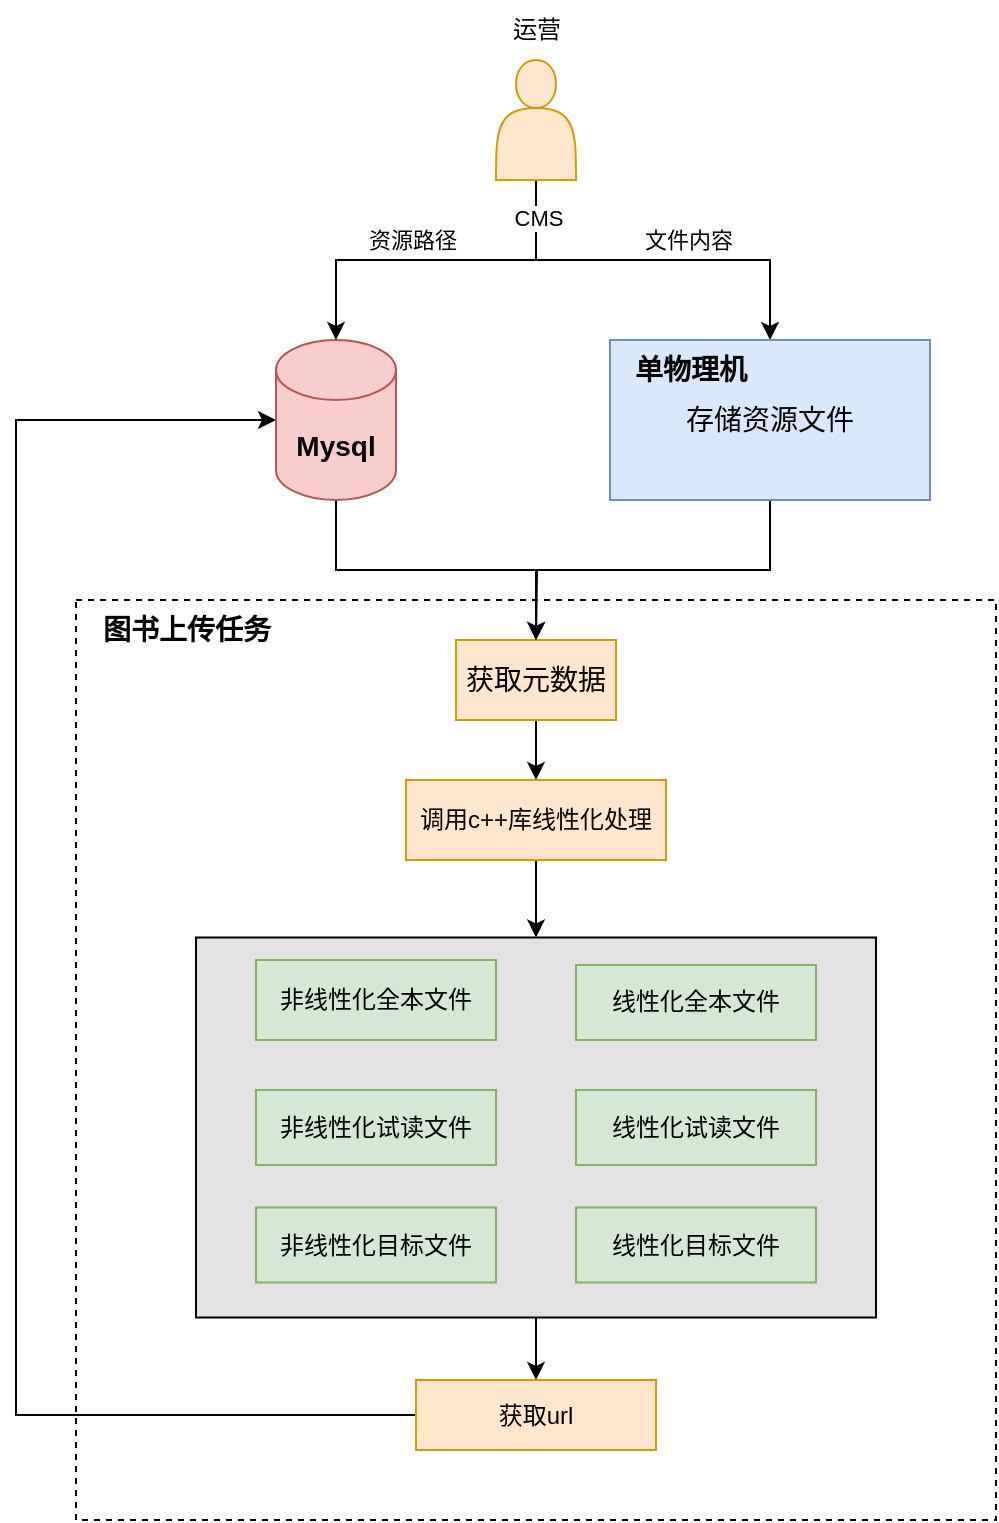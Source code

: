 <mxfile version="21.6.7" type="github">
  <diagram name="第 1 页" id="80tG6JO-mC-Tp9KeBumF">
    <mxGraphModel dx="1050" dy="1799" grid="1" gridSize="10" guides="1" tooltips="1" connect="1" arrows="1" fold="1" page="1" pageScale="1" pageWidth="827" pageHeight="1169" math="0" shadow="0">
      <root>
        <mxCell id="0" />
        <mxCell id="1" parent="0" />
        <mxCell id="PXQuVvHRLlcOAFRK3g8A-17" value="" style="rounded=0;whiteSpace=wrap;html=1;dashed=1;" vertex="1" parent="1">
          <mxGeometry x="560" y="250" width="460" height="460" as="geometry" />
        </mxCell>
        <mxCell id="PXQuVvHRLlcOAFRK3g8A-16" style="edgeStyle=orthogonalEdgeStyle;rounded=0;orthogonalLoop=1;jettySize=auto;html=1;exitX=0.5;exitY=1;exitDx=0;exitDy=0;entryX=0.5;entryY=0;entryDx=0;entryDy=0;" edge="1" parent="1" source="PXQuVvHRLlcOAFRK3g8A-13" target="5UkGeeMsDtwPfgDZ-Mkb-26">
          <mxGeometry relative="1" as="geometry" />
        </mxCell>
        <mxCell id="PXQuVvHRLlcOAFRK3g8A-13" value="" style="rounded=0;whiteSpace=wrap;html=1;fillColor=#E3E3E3;" vertex="1" parent="1">
          <mxGeometry x="620" y="418.75" width="340" height="190" as="geometry" />
        </mxCell>
        <mxCell id="PXQuVvHRLlcOAFRK3g8A-14" style="edgeStyle=orthogonalEdgeStyle;rounded=0;orthogonalLoop=1;jettySize=auto;html=1;exitX=0.5;exitY=1;exitDx=0;exitDy=0;entryX=0.5;entryY=0;entryDx=0;entryDy=0;" edge="1" parent="1" source="5UkGeeMsDtwPfgDZ-Mkb-9" target="5UkGeeMsDtwPfgDZ-Mkb-10">
          <mxGeometry relative="1" as="geometry" />
        </mxCell>
        <mxCell id="5UkGeeMsDtwPfgDZ-Mkb-9" value="&lt;font style=&quot;font-size: 14px;&quot;&gt;获取元数据&lt;/font&gt;" style="rounded=0;whiteSpace=wrap;html=1;fillColor=#ffe6cc;strokeColor=#d79b00;" parent="1" vertex="1">
          <mxGeometry x="750" y="270" width="80" height="40" as="geometry" />
        </mxCell>
        <mxCell id="PXQuVvHRLlcOAFRK3g8A-15" style="edgeStyle=orthogonalEdgeStyle;rounded=0;orthogonalLoop=1;jettySize=auto;html=1;exitX=0.5;exitY=1;exitDx=0;exitDy=0;" edge="1" parent="1" source="5UkGeeMsDtwPfgDZ-Mkb-10" target="PXQuVvHRLlcOAFRK3g8A-13">
          <mxGeometry relative="1" as="geometry" />
        </mxCell>
        <mxCell id="5UkGeeMsDtwPfgDZ-Mkb-10" value="调用c++库线性化处理" style="rounded=0;whiteSpace=wrap;html=1;fillColor=#ffe6cc;strokeColor=#d79b00;" parent="1" vertex="1">
          <mxGeometry x="725" y="340" width="130" height="40" as="geometry" />
        </mxCell>
        <mxCell id="5UkGeeMsDtwPfgDZ-Mkb-12" value="非线性化全本文件" style="rounded=0;whiteSpace=wrap;html=1;fillColor=#d5e8d4;strokeColor=#82b366;" parent="1" vertex="1">
          <mxGeometry x="650" y="430" width="120" height="40" as="geometry" />
        </mxCell>
        <mxCell id="5UkGeeMsDtwPfgDZ-Mkb-13" value="线性化全本文件" style="rounded=0;whiteSpace=wrap;html=1;fillColor=#d5e8d4;strokeColor=#82b366;" parent="1" vertex="1">
          <mxGeometry x="810" y="432.5" width="120" height="37.5" as="geometry" />
        </mxCell>
        <mxCell id="5UkGeeMsDtwPfgDZ-Mkb-14" value="非线性化试读文件" style="rounded=0;whiteSpace=wrap;html=1;fillColor=#d5e8d4;strokeColor=#82b366;" parent="1" vertex="1">
          <mxGeometry x="650" y="495" width="120" height="37.5" as="geometry" />
        </mxCell>
        <mxCell id="5UkGeeMsDtwPfgDZ-Mkb-15" value="线性化试读文件" style="rounded=0;whiteSpace=wrap;html=1;fillColor=#d5e8d4;strokeColor=#82b366;" parent="1" vertex="1">
          <mxGeometry x="810" y="495" width="120" height="37.5" as="geometry" />
        </mxCell>
        <mxCell id="5UkGeeMsDtwPfgDZ-Mkb-16" value="非线性化目标文件" style="rounded=0;whiteSpace=wrap;html=1;fillColor=#d5e8d4;strokeColor=#82b366;" parent="1" vertex="1">
          <mxGeometry x="650" y="553.75" width="120" height="37.5" as="geometry" />
        </mxCell>
        <mxCell id="5UkGeeMsDtwPfgDZ-Mkb-17" value="线性化目标文件" style="rounded=0;whiteSpace=wrap;html=1;fillColor=#d5e8d4;strokeColor=#82b366;" parent="1" vertex="1">
          <mxGeometry x="810" y="553.75" width="120" height="37.5" as="geometry" />
        </mxCell>
        <mxCell id="PXQuVvHRLlcOAFRK3g8A-18" style="edgeStyle=orthogonalEdgeStyle;rounded=0;orthogonalLoop=1;jettySize=auto;html=1;exitX=0;exitY=0.5;exitDx=0;exitDy=0;entryX=0;entryY=0.5;entryDx=0;entryDy=0;entryPerimeter=0;" edge="1" parent="1" source="5UkGeeMsDtwPfgDZ-Mkb-26" target="PXQuVvHRLlcOAFRK3g8A-2">
          <mxGeometry relative="1" as="geometry">
            <Array as="points">
              <mxPoint x="530" y="658" />
              <mxPoint x="530" y="160" />
            </Array>
          </mxGeometry>
        </mxCell>
        <mxCell id="5UkGeeMsDtwPfgDZ-Mkb-26" value="获取url" style="rounded=0;whiteSpace=wrap;html=1;fillColor=#ffe6cc;strokeColor=#d79b00;" parent="1" vertex="1">
          <mxGeometry x="730" y="640" width="120" height="35" as="geometry" />
        </mxCell>
        <mxCell id="5UkGeeMsDtwPfgDZ-Mkb-50" value="&lt;b&gt;&lt;font style=&quot;font-size: 14px;&quot;&gt;图书上传任务&lt;/font&gt;&lt;/b&gt;" style="text;html=1;align=center;verticalAlign=middle;resizable=0;points=[];autosize=1;strokeColor=none;fillColor=none;" parent="1" vertex="1">
          <mxGeometry x="560" y="250" width="110" height="30" as="geometry" />
        </mxCell>
        <mxCell id="5UkGeeMsDtwPfgDZ-Mkb-54" value="运营" style="text;html=1;align=center;verticalAlign=middle;resizable=0;points=[];autosize=1;strokeColor=none;fillColor=none;" parent="1" vertex="1">
          <mxGeometry x="765" y="-50" width="50" height="30" as="geometry" />
        </mxCell>
        <mxCell id="PXQuVvHRLlcOAFRK3g8A-10" style="edgeStyle=orthogonalEdgeStyle;rounded=0;orthogonalLoop=1;jettySize=auto;html=1;exitX=0.5;exitY=1;exitDx=0;exitDy=0;exitPerimeter=0;entryX=0.5;entryY=0;entryDx=0;entryDy=0;" edge="1" parent="1" source="PXQuVvHRLlcOAFRK3g8A-2" target="5UkGeeMsDtwPfgDZ-Mkb-9">
          <mxGeometry relative="1" as="geometry" />
        </mxCell>
        <mxCell id="PXQuVvHRLlcOAFRK3g8A-2" value="&lt;font style=&quot;font-size: 14px;&quot;&gt;&lt;b&gt;Mysql&lt;/b&gt;&lt;/font&gt;" style="shape=cylinder3;whiteSpace=wrap;html=1;boundedLbl=1;backgroundOutline=1;size=15;fillColor=#f8cecc;strokeColor=#b85450;" vertex="1" parent="1">
          <mxGeometry x="660" y="120" width="60" height="80" as="geometry" />
        </mxCell>
        <mxCell id="PXQuVvHRLlcOAFRK3g8A-4" style="edgeStyle=orthogonalEdgeStyle;rounded=0;orthogonalLoop=1;jettySize=auto;html=1;exitX=0.5;exitY=1;exitDx=0;exitDy=0;" edge="1" parent="1" source="PXQuVvHRLlcOAFRK3g8A-3" target="PXQuVvHRLlcOAFRK3g8A-1">
          <mxGeometry relative="1" as="geometry" />
        </mxCell>
        <mxCell id="PXQuVvHRLlcOAFRK3g8A-7" value="文件内容" style="edgeLabel;html=1;align=center;verticalAlign=middle;resizable=0;points=[];" vertex="1" connectable="0" parent="PXQuVvHRLlcOAFRK3g8A-4">
          <mxGeometry x="0.175" y="-2" relative="1" as="geometry">
            <mxPoint y="-12" as="offset" />
          </mxGeometry>
        </mxCell>
        <mxCell id="PXQuVvHRLlcOAFRK3g8A-5" style="edgeStyle=orthogonalEdgeStyle;rounded=0;orthogonalLoop=1;jettySize=auto;html=1;exitX=0.5;exitY=1;exitDx=0;exitDy=0;" edge="1" parent="1" source="PXQuVvHRLlcOAFRK3g8A-3" target="PXQuVvHRLlcOAFRK3g8A-2">
          <mxGeometry relative="1" as="geometry" />
        </mxCell>
        <mxCell id="PXQuVvHRLlcOAFRK3g8A-6" value="CMS" style="edgeLabel;html=1;align=center;verticalAlign=middle;resizable=0;points=[];" vertex="1" connectable="0" parent="PXQuVvHRLlcOAFRK3g8A-5">
          <mxGeometry x="-0.791" y="1" relative="1" as="geometry">
            <mxPoint as="offset" />
          </mxGeometry>
        </mxCell>
        <mxCell id="PXQuVvHRLlcOAFRK3g8A-9" value="资源路径" style="edgeLabel;html=1;align=center;verticalAlign=middle;resizable=0;points=[];" vertex="1" connectable="0" parent="PXQuVvHRLlcOAFRK3g8A-5">
          <mxGeometry x="0.136" y="1" relative="1" as="geometry">
            <mxPoint y="-11" as="offset" />
          </mxGeometry>
        </mxCell>
        <mxCell id="PXQuVvHRLlcOAFRK3g8A-3" value="" style="shape=actor;whiteSpace=wrap;html=1;fillColor=#ffe6cc;strokeColor=#d79b00;" vertex="1" parent="1">
          <mxGeometry x="770" y="-20" width="40" height="60" as="geometry" />
        </mxCell>
        <mxCell id="PXQuVvHRLlcOAFRK3g8A-11" style="edgeStyle=orthogonalEdgeStyle;rounded=0;orthogonalLoop=1;jettySize=auto;html=1;exitX=0.5;exitY=1;exitDx=0;exitDy=0;" edge="1" parent="1" source="PXQuVvHRLlcOAFRK3g8A-1">
          <mxGeometry relative="1" as="geometry">
            <mxPoint x="790" y="270" as="targetPoint" />
          </mxGeometry>
        </mxCell>
        <mxCell id="PXQuVvHRLlcOAFRK3g8A-1" value="&lt;font style=&quot;font-size: 14px;&quot;&gt;存储资源文件&lt;/font&gt;" style="rounded=0;whiteSpace=wrap;html=1;fillColor=#dae8fc;strokeColor=#6c8ebf;" vertex="1" parent="1">
          <mxGeometry x="827" y="120" width="160" height="80" as="geometry" />
        </mxCell>
        <mxCell id="5UkGeeMsDtwPfgDZ-Mkb-43" value="&lt;font style=&quot;font-size: 14px;&quot;&gt;&lt;b&gt;单物理机&lt;/b&gt;&lt;/font&gt;" style="text;html=1;align=center;verticalAlign=middle;resizable=0;points=[];autosize=1;strokeColor=none;fillColor=none;" parent="1" vertex="1">
          <mxGeometry x="827" y="120" width="80" height="30" as="geometry" />
        </mxCell>
      </root>
    </mxGraphModel>
  </diagram>
</mxfile>
